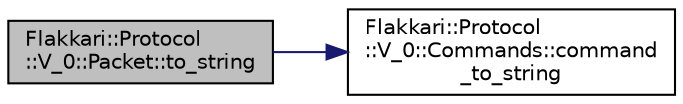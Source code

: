 digraph "Flakkari::Protocol::V_0::Packet::to_string"
{
 // LATEX_PDF_SIZE
  edge [fontname="Helvetica",fontsize="10",labelfontname="Helvetica",labelfontsize="10"];
  node [fontname="Helvetica",fontsize="10",shape=record];
  rankdir="LR";
  Node1 [label="Flakkari::Protocol\l::V_0::Packet::to_string",height=0.2,width=0.4,color="black", fillcolor="grey75", style="filled", fontcolor="black",tooltip=" "];
  Node1 -> Node2 [color="midnightblue",fontsize="10",style="solid",fontname="Helvetica"];
  Node2 [label="Flakkari::Protocol\l::V_0::Commands::command\l_to_string",height=0.2,width=0.4,color="black", fillcolor="white", style="filled",URL="$d9/dbb/classFlakkari_1_1Protocol_1_1V__0_1_1Commands.html#a81cf8cca4d6063eef421f374e03d5085",tooltip=" "];
}
